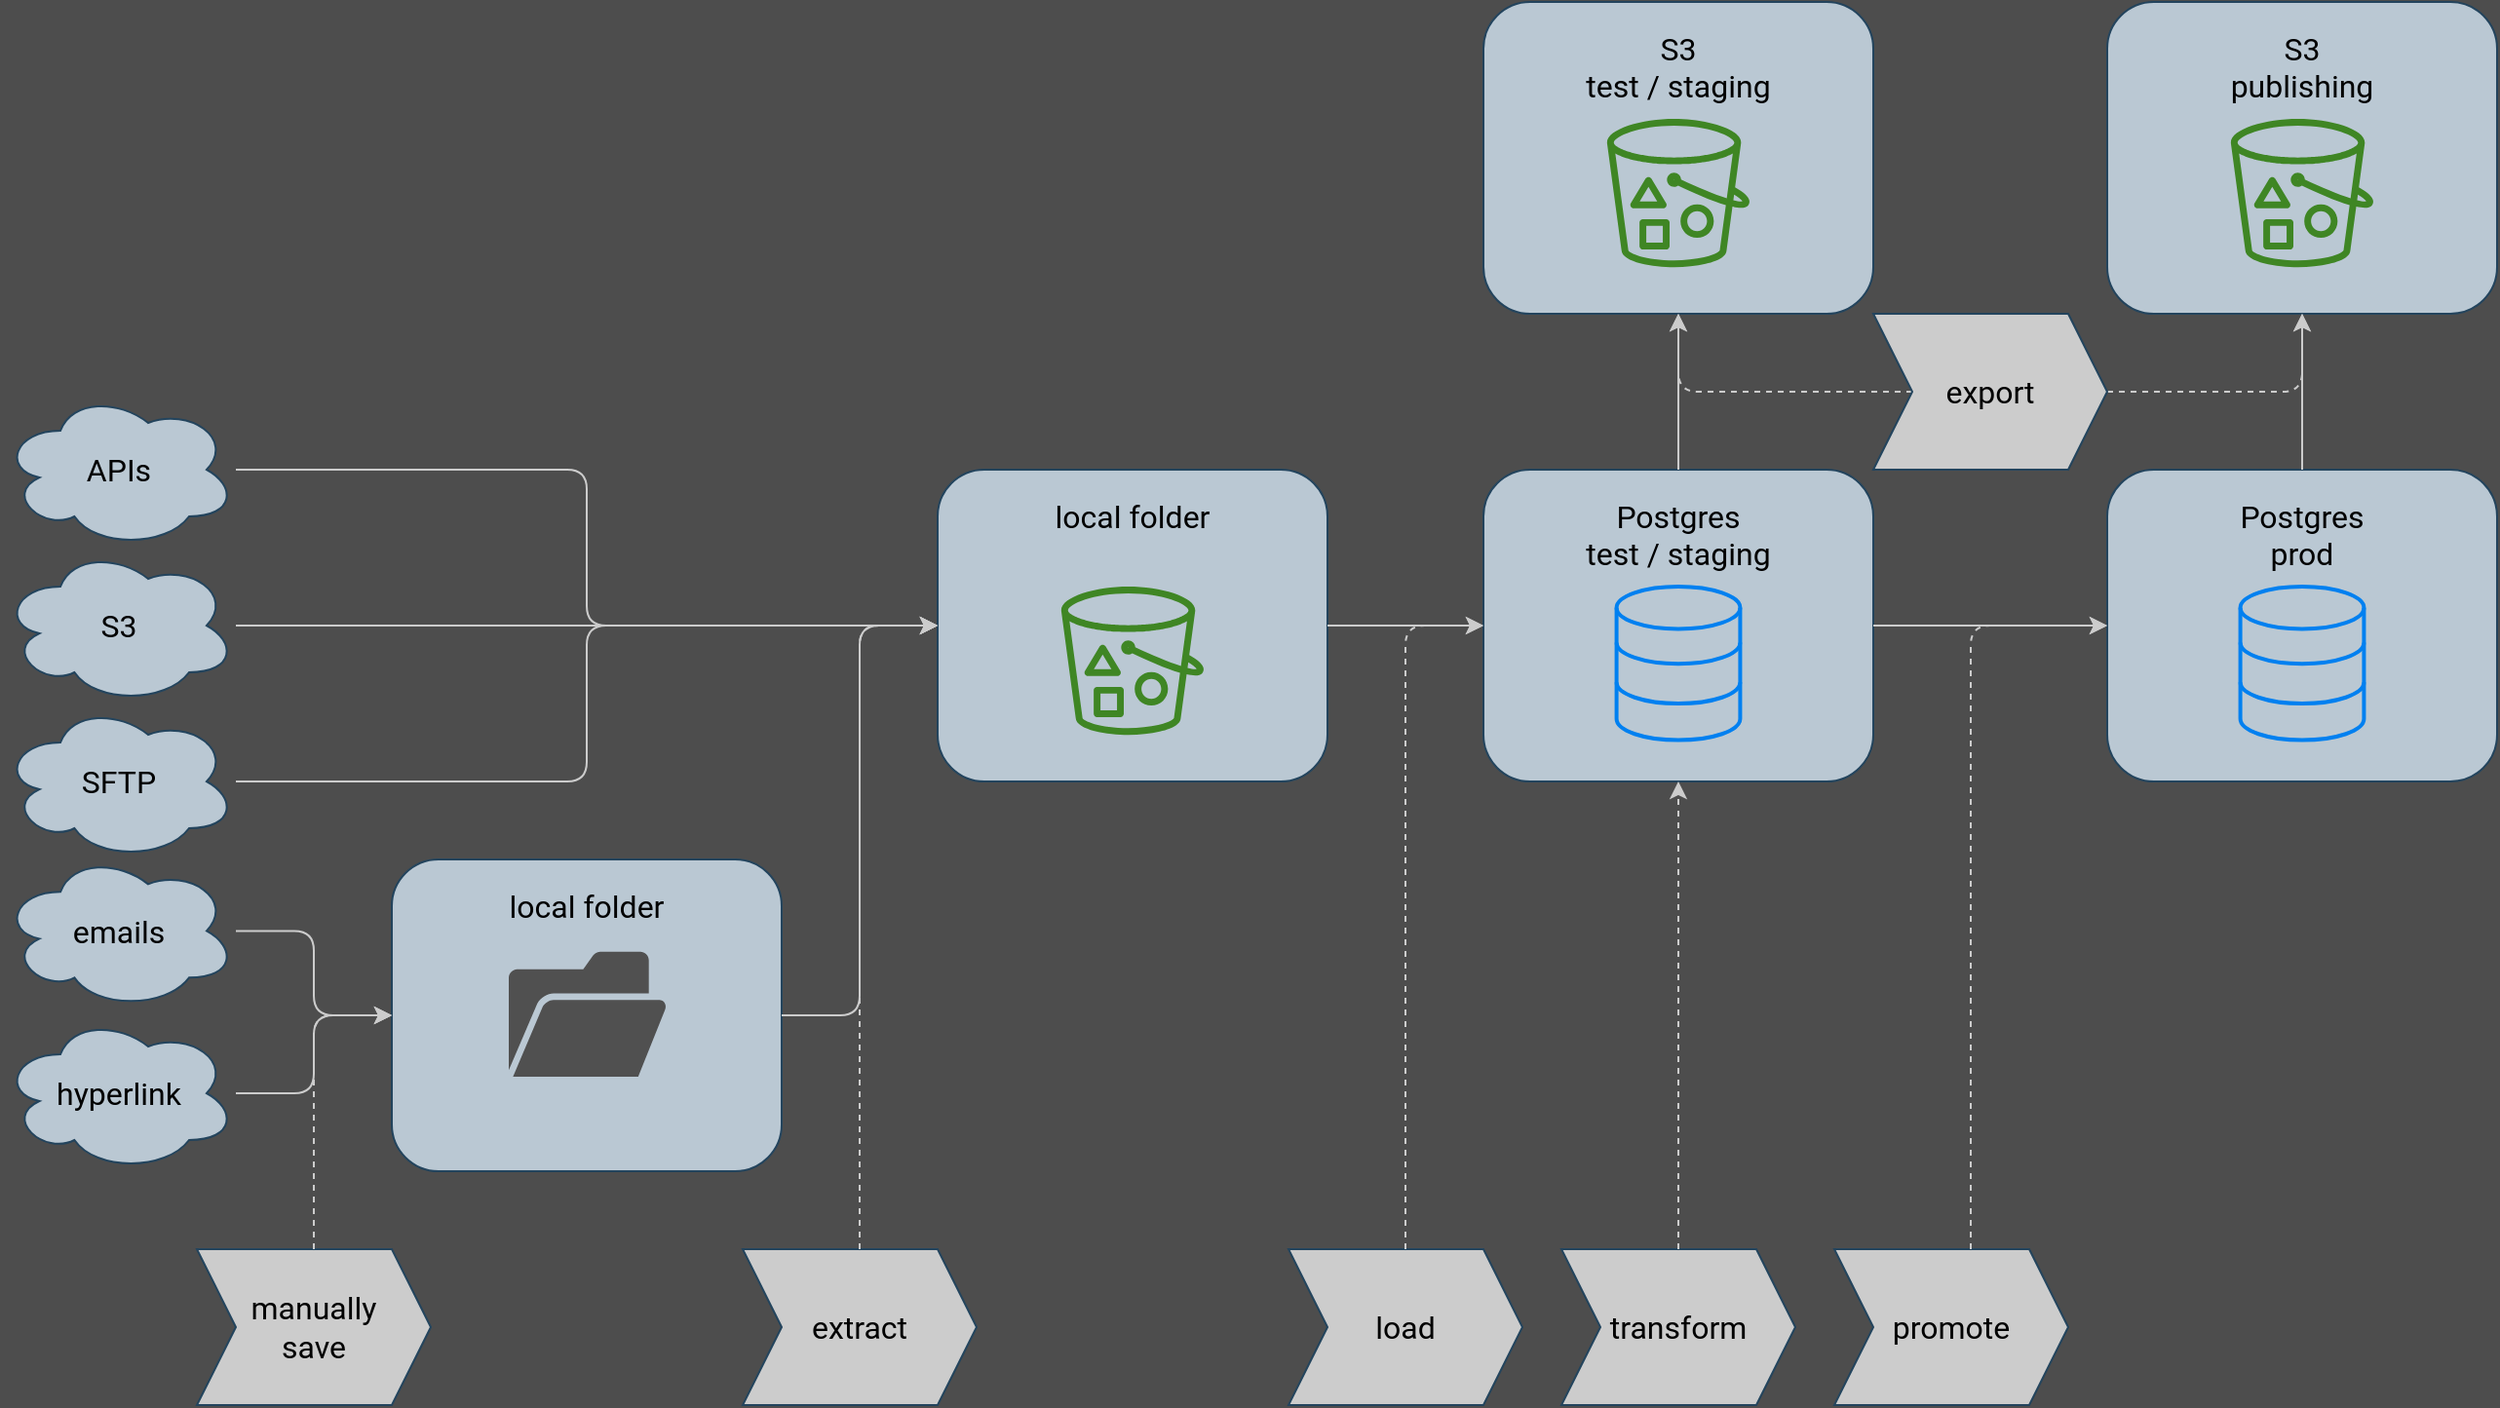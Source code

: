 <mxfile scale="1" border="40">
    <diagram id="ZGiubuzTnFsMa45nnlA5" name="Page-1">
        <mxGraphModel dx="2049" dy="1547" grid="0" gridSize="10" guides="1" tooltips="1" connect="1" arrows="1" fold="1" page="1" pageScale="1" pageWidth="1600" pageHeight="900" background="#4D4D4D" math="0" shadow="0">
            <root>
                <mxCell id="0"/>
                <mxCell id="1" parent="0"/>
                <mxCell id="186" value="" style="group" vertex="1" connectable="0" parent="1">
                    <mxGeometry x="160" y="90.0" width="1280" height="720" as="geometry"/>
                </mxCell>
                <mxCell id="29" value="APIs" style="ellipse;shape=cloud;whiteSpace=wrap;html=1;fontSize=16;fillColor=#bac8d3;strokeColor=#23445d;fontFamily=Roboto;fontSource=https%3A%2F%2Ffonts.googleapis.com%2Fcss%3Ffamily%3DRoboto;" parent="186" vertex="1">
                    <mxGeometry y="200.0" width="120" height="80" as="geometry"/>
                </mxCell>
                <mxCell id="35" value="emails" style="ellipse;shape=cloud;whiteSpace=wrap;html=1;fontSize=16;fillColor=#bac8d3;strokeColor=#23445d;fontFamily=Roboto;fontSource=https%3A%2F%2Ffonts.googleapis.com%2Fcss%3Ffamily%3DRoboto;" parent="186" vertex="1">
                    <mxGeometry y="436.68" width="120" height="80" as="geometry"/>
                </mxCell>
                <mxCell id="36" value="hyperlink" style="ellipse;shape=cloud;whiteSpace=wrap;html=1;fontSize=16;fillColor=#bac8d3;strokeColor=#23445d;fontFamily=Roboto;fontSource=https%3A%2F%2Ffonts.googleapis.com%2Fcss%3Ffamily%3DRoboto;" parent="186" vertex="1">
                    <mxGeometry y="520.0" width="120" height="80" as="geometry"/>
                </mxCell>
                <mxCell id="37" value="S3" style="ellipse;shape=cloud;whiteSpace=wrap;html=1;fontSize=16;fillColor=#bac8d3;strokeColor=#23445d;fontFamily=Roboto;fontSource=https%3A%2F%2Ffonts.googleapis.com%2Fcss%3Ffamily%3DRoboto;" parent="186" vertex="1">
                    <mxGeometry y="280.0" width="120" height="80" as="geometry"/>
                </mxCell>
                <mxCell id="54" value="manually&lt;br&gt;save" style="shape=step;perimeter=stepPerimeter;whiteSpace=wrap;html=1;fixedSize=1;fontSize=16;aspect=fixed;fillColor=#CCCCCC;strokeColor=#23445d;fontFamily=Roboto;fontSource=https%3A%2F%2Ffonts.googleapis.com%2Fcss%3Ffamily%3DRoboto;" parent="186" vertex="1">
                    <mxGeometry x="100" y="640" width="120" height="80" as="geometry"/>
                </mxCell>
                <mxCell id="56" value="extract" style="shape=step;perimeter=stepPerimeter;whiteSpace=wrap;html=1;fixedSize=1;fontSize=16;aspect=fixed;fillColor=#CCCCCC;strokeColor=#23445d;fontFamily=Roboto;fontSource=https%3A%2F%2Ffonts.googleapis.com%2Fcss%3Ffamily%3DRoboto;" parent="186" vertex="1">
                    <mxGeometry x="380" y="640" width="120" height="80" as="geometry"/>
                </mxCell>
                <mxCell id="57" value="load" style="shape=step;perimeter=stepPerimeter;whiteSpace=wrap;html=1;fixedSize=1;fontSize=16;aspect=fixed;fillColor=#CCCCCC;strokeColor=#23445d;fontFamily=Roboto;fontSource=https%3A%2F%2Ffonts.googleapis.com%2Fcss%3Ffamily%3DRoboto;" parent="186" vertex="1">
                    <mxGeometry x="660" y="640" width="120" height="80" as="geometry"/>
                </mxCell>
                <mxCell id="95" value="transform" style="shape=step;perimeter=stepPerimeter;whiteSpace=wrap;html=1;fixedSize=1;fontSize=16;aspect=fixed;fillColor=#CCCCCC;strokeColor=#23445d;fontFamily=Roboto;fontSource=https%3A%2F%2Ffonts.googleapis.com%2Fcss%3Ffamily%3DRoboto;" parent="186" vertex="1">
                    <mxGeometry x="800" y="640" width="120" height="80" as="geometry"/>
                </mxCell>
                <mxCell id="96" value="promote" style="shape=step;perimeter=stepPerimeter;whiteSpace=wrap;html=1;fixedSize=1;fontSize=16;aspect=fixed;fillColor=#CCCCCC;strokeColor=#23445d;fontFamily=Roboto;fontSource=https%3A%2F%2Ffonts.googleapis.com%2Fcss%3Ffamily%3DRoboto;" parent="186" vertex="1">
                    <mxGeometry x="940" y="640" width="120" height="80" as="geometry"/>
                </mxCell>
                <mxCell id="144" value="" style="group;fontFamily=Roboto;fontSource=https%3A%2F%2Ffonts.googleapis.com%2Fcss%3Ffamily%3DRoboto;" parent="186" vertex="1" connectable="0">
                    <mxGeometry x="200" y="440" width="200" height="160" as="geometry"/>
                </mxCell>
                <mxCell id="139" value="local folder" style="rounded=1;whiteSpace=wrap;html=1;fontFamily=Roboto;fontSize=16;fontColor=default;align=center;strokeColor=#23445d;fillColor=#bac8d3;fillStyle=solid;verticalAlign=top;spacing=10;fontSource=https%3A%2F%2Ffonts.googleapis.com%2Fcss%3Ffamily%3DRoboto;" parent="144" vertex="1">
                    <mxGeometry width="200" height="160" as="geometry"/>
                </mxCell>
                <mxCell id="143" value="" style="sketch=0;pointerEvents=1;shadow=0;dashed=0;html=1;strokeColor=none;fillColor=#505050;labelPosition=center;verticalLabelPosition=bottom;verticalAlign=top;outlineConnect=0;align=center;shape=mxgraph.office.concepts.folder_open;fontSize=16;fontFamily=Roboto;fontSource=https%3A%2F%2Ffonts.googleapis.com%2Fcss%3Ffamily%3DRoboto;" parent="144" vertex="1">
                    <mxGeometry x="60" y="47.36" width="81.46" height="64.12" as="geometry"/>
                </mxCell>
                <mxCell id="148" style="edgeStyle=orthogonalEdgeStyle;shape=connector;rounded=1;html=1;entryX=0;entryY=0.5;entryDx=0;entryDy=0;labelBackgroundColor=default;strokeColor=#CCCCCC;fontFamily=Roboto;fontSize=16;fontColor=#000000;endArrow=classic;fontSource=https%3A%2F%2Ffonts.googleapis.com%2Fcss%3Ffamily%3DRoboto;" parent="186" source="35" target="139" edge="1">
                    <mxGeometry relative="1" as="geometry"/>
                </mxCell>
                <mxCell id="147" style="edgeStyle=orthogonalEdgeStyle;html=1;entryX=0;entryY=0.5;entryDx=0;entryDy=0;strokeColor=#CCCCCC;fontSize=16;fontColor=#000000;fontFamily=Roboto;fontSource=https%3A%2F%2Ffonts.googleapis.com%2Fcss%3Ffamily%3DRoboto;" parent="186" source="36" target="139" edge="1">
                    <mxGeometry relative="1" as="geometry"/>
                </mxCell>
                <mxCell id="108" style="edgeStyle=orthogonalEdgeStyle;jumpStyle=none;html=1;fontSize=16;fontColor=#000000;elbow=vertical;dashed=1;strokeColor=#CCCCCC;entryX=0;entryY=0.5;entryDx=0;entryDy=0;fontFamily=Roboto;fontSource=https%3A%2F%2Ffonts.googleapis.com%2Fcss%3Ffamily%3DRoboto;" parent="186" source="54" target="139" edge="1">
                    <mxGeometry relative="1" as="geometry">
                        <mxPoint x="160" y="570" as="targetPoint"/>
                    </mxGeometry>
                </mxCell>
                <mxCell id="149" style="edgeStyle=orthogonalEdgeStyle;shape=connector;rounded=1;html=1;labelBackgroundColor=default;strokeColor=#CCCCCC;fontFamily=Roboto;fontSize=16;fontColor=#000000;endArrow=classic;entryX=0;entryY=0.5;entryDx=0;entryDy=0;fontSource=https%3A%2F%2Ffonts.googleapis.com%2Fcss%3Ffamily%3DRoboto;" parent="186" source="139" target="152" edge="1">
                    <mxGeometry relative="1" as="geometry">
                        <mxPoint x="450" y="350.0" as="targetPoint"/>
                    </mxGeometry>
                </mxCell>
                <mxCell id="150" value="SFTP" style="ellipse;shape=cloud;whiteSpace=wrap;html=1;fontSize=16;fillColor=#bac8d3;strokeColor=#23445d;fontFamily=Roboto;fontSource=https%3A%2F%2Ffonts.googleapis.com%2Fcss%3Ffamily%3DRoboto;" parent="186" vertex="1">
                    <mxGeometry y="360.0" width="120" height="80" as="geometry"/>
                </mxCell>
                <mxCell id="153" value="" style="group;fontFamily=Roboto;fontSource=https%3A%2F%2Ffonts.googleapis.com%2Fcss%3Ffamily%3DRoboto;" parent="186" vertex="1" connectable="0">
                    <mxGeometry x="480" y="240" width="200" height="160" as="geometry"/>
                </mxCell>
                <mxCell id="152" value="local folder" style="rounded=1;whiteSpace=wrap;html=1;fontFamily=Roboto;fontSize=16;fontColor=default;align=center;strokeColor=#23445d;fillColor=#bac8d3;fillStyle=solid;verticalAlign=top;spacing=10;fontSource=https%3A%2F%2Ffonts.googleapis.com%2Fcss%3Ffamily%3DRoboto;" parent="153" vertex="1">
                    <mxGeometry width="200" height="160" as="geometry"/>
                </mxCell>
                <mxCell id="32" value="" style="sketch=0;outlineConnect=0;fontColor=#232F3E;gradientColor=none;fillColor=#3F8624;strokeColor=none;dashed=0;verticalLabelPosition=bottom;verticalAlign=top;align=center;html=1;fontSize=16;fontStyle=0;aspect=fixed;pointerEvents=1;shape=mxgraph.aws4.bucket_with_objects;fontFamily=Roboto;fontSource=https%3A%2F%2Ffonts.googleapis.com%2Fcss%3Ffamily%3DRoboto;" parent="153" vertex="1">
                    <mxGeometry x="63.415" y="60.0" width="73.171" height="76.098" as="geometry"/>
                </mxCell>
                <mxCell id="124" style="edgeStyle=orthogonalEdgeStyle;shape=connector;rounded=1;html=1;labelBackgroundColor=default;strokeColor=#CCCCCC;fontFamily=Roboto;fontSize=16;fontColor=#000000;endArrow=classic;entryX=0;entryY=0.5;entryDx=0;entryDy=0;fontSource=https%3A%2F%2Ffonts.googleapis.com%2Fcss%3Ffamily%3DRoboto;" parent="186" source="29" target="152" edge="1">
                    <mxGeometry relative="1" as="geometry">
                        <mxPoint x="478" y="265.0" as="targetPoint"/>
                    </mxGeometry>
                </mxCell>
                <mxCell id="123" style="edgeStyle=orthogonalEdgeStyle;shape=connector;rounded=1;html=1;labelBackgroundColor=default;strokeColor=#CCCCCC;fontFamily=Roboto;fontSize=16;fontColor=#000000;endArrow=classic;entryX=0;entryY=0.5;entryDx=0;entryDy=0;fontSource=https%3A%2F%2Ffonts.googleapis.com%2Fcss%3Ffamily%3DRoboto;" parent="186" source="37" target="152" edge="1">
                    <mxGeometry relative="1" as="geometry">
                        <mxPoint x="445" y="318.0" as="targetPoint"/>
                    </mxGeometry>
                </mxCell>
                <mxCell id="109" style="edgeStyle=orthogonalEdgeStyle;jumpStyle=none;html=1;dashed=1;fontSize=16;fontColor=#000000;elbow=vertical;strokeColor=#CCCCCC;entryX=0;entryY=0.5;entryDx=0;entryDy=0;fontFamily=Roboto;fontSource=https%3A%2F%2Ffonts.googleapis.com%2Fcss%3Ffamily%3DRoboto;" parent="186" source="56" target="152" edge="1">
                    <mxGeometry relative="1" as="geometry">
                        <mxPoint x="470" y="550" as="targetPoint"/>
                    </mxGeometry>
                </mxCell>
                <mxCell id="151" style="edgeStyle=orthogonalEdgeStyle;shape=connector;rounded=1;html=1;labelBackgroundColor=default;strokeColor=#CCCCCC;fontFamily=Roboto;fontSize=16;fontColor=#000000;endArrow=classic;entryX=0;entryY=0.5;entryDx=0;entryDy=0;fontSource=https%3A%2F%2Ffonts.googleapis.com%2Fcss%3Ffamily%3DRoboto;" parent="186" source="150" target="152" edge="1">
                    <mxGeometry relative="1" as="geometry">
                        <mxPoint x="470" y="350.0" as="targetPoint"/>
                    </mxGeometry>
                </mxCell>
                <mxCell id="160" value="" style="group;fontFamily=Roboto;fontSource=https%3A%2F%2Ffonts.googleapis.com%2Fcss%3Ffamily%3DRoboto;" parent="186" vertex="1" connectable="0">
                    <mxGeometry x="760" y="240" width="200" height="160" as="geometry"/>
                </mxCell>
                <mxCell id="155" value="Postgres&lt;br&gt;test / staging" style="rounded=1;whiteSpace=wrap;html=1;fontFamily=Roboto;fontSize=16;fontColor=default;align=center;strokeColor=#23445d;fillColor=#bac8d3;fillStyle=solid;verticalAlign=top;spacing=10;fontSource=https%3A%2F%2Ffonts.googleapis.com%2Fcss%3Ffamily%3DRoboto;" parent="160" vertex="1">
                    <mxGeometry width="200" height="160" as="geometry"/>
                </mxCell>
                <mxCell id="159" value="" style="html=1;verticalLabelPosition=bottom;align=center;labelBackgroundColor=#ffffff;verticalAlign=top;strokeWidth=2;strokeColor=#0080F0;shadow=0;dashed=0;shape=mxgraph.ios7.icons.data;fontSize=16;fontColor=#000000;fillColor=none;fontFamily=Roboto;fontSource=https%3A%2F%2Ffonts.googleapis.com%2Fcss%3Ffamily%3DRoboto;" parent="160" vertex="1">
                    <mxGeometry x="68.293" y="60.0" width="63.415" height="78.81" as="geometry"/>
                </mxCell>
                <mxCell id="118" style="shape=connector;rounded=1;jumpStyle=none;html=1;dashed=1;labelBackgroundColor=default;strokeColor=#CCCCCC;fontFamily=Roboto;fontSize=16;fontColor=#000000;endArrow=classic;edgeStyle=orthogonalEdgeStyle;entryX=0;entryY=0.5;entryDx=0;entryDy=0;fontSource=https%3A%2F%2Ffonts.googleapis.com%2Fcss%3Ffamily%3DRoboto;" parent="186" source="57" target="155" edge="1">
                    <mxGeometry relative="1" as="geometry">
                        <mxPoint x="720" y="376.0" as="targetPoint"/>
                    </mxGeometry>
                </mxCell>
                <mxCell id="111" style="edgeStyle=orthogonalEdgeStyle;jumpStyle=none;html=1;dashed=1;fontSize=16;fontColor=#000000;elbow=vertical;strokeColor=#CCCCCC;entryX=0.5;entryY=1;entryDx=0;entryDy=0;fontFamily=Roboto;fontSource=https%3A%2F%2Ffonts.googleapis.com%2Fcss%3Ffamily%3DRoboto;" parent="186" source="95" target="155" edge="1">
                    <mxGeometry relative="1" as="geometry">
                        <mxPoint x="858" y="445.0" as="targetPoint"/>
                    </mxGeometry>
                </mxCell>
                <mxCell id="102" style="edgeStyle=orthogonalEdgeStyle;html=1;fontSize=16;fontColor=#000000;strokeColor=#CCCCCC;exitX=1;exitY=0.5;exitDx=0;exitDy=0;entryX=0;entryY=0.5;entryDx=0;entryDy=0;fontFamily=Roboto;fontSource=https%3A%2F%2Ffonts.googleapis.com%2Fcss%3Ffamily%3DRoboto;" parent="186" source="152" target="155" edge="1">
                    <mxGeometry relative="1" as="geometry">
                        <mxPoint x="700" y="320.0" as="sourcePoint"/>
                        <mxPoint x="737" y="286.0" as="targetPoint"/>
                    </mxGeometry>
                </mxCell>
                <mxCell id="165" value="" style="group;fontFamily=Roboto;fontSource=https%3A%2F%2Ffonts.googleapis.com%2Fcss%3Ffamily%3DRoboto;" parent="186" vertex="1" connectable="0">
                    <mxGeometry x="1080" y="240" width="200" height="160" as="geometry"/>
                </mxCell>
                <mxCell id="166" value="Postgres&lt;br&gt;prod" style="rounded=1;whiteSpace=wrap;html=1;fontFamily=Roboto;fontSize=16;fontColor=default;align=center;strokeColor=#23445d;fillColor=#bac8d3;fillStyle=solid;verticalAlign=top;spacing=10;fontSource=https%3A%2F%2Ffonts.googleapis.com%2Fcss%3Ffamily%3DRoboto;" parent="165" vertex="1">
                    <mxGeometry width="200" height="160" as="geometry"/>
                </mxCell>
                <mxCell id="167" value="" style="html=1;verticalLabelPosition=bottom;align=center;labelBackgroundColor=#ffffff;verticalAlign=top;strokeWidth=2;strokeColor=#0080F0;shadow=0;dashed=0;shape=mxgraph.ios7.icons.data;fontSize=16;fontColor=#000000;fillColor=none;fontFamily=Roboto;fontSource=https%3A%2F%2Ffonts.googleapis.com%2Fcss%3Ffamily%3DRoboto;" parent="165" vertex="1">
                    <mxGeometry x="68.293" y="60.0" width="63.415" height="78.81" as="geometry"/>
                </mxCell>
                <mxCell id="117" style="edgeStyle=orthogonalEdgeStyle;shape=connector;rounded=1;jumpStyle=none;html=1;dashed=1;labelBackgroundColor=default;strokeColor=#CCCCCC;fontFamily=Roboto;fontSize=16;fontColor=#000000;endArrow=classic;elbow=vertical;entryX=0;entryY=0.5;entryDx=0;entryDy=0;fontSource=https%3A%2F%2Ffonts.googleapis.com%2Fcss%3Ffamily%3DRoboto;" parent="186" source="96" target="166" edge="1">
                    <mxGeometry relative="1" as="geometry">
                        <mxPoint x="1008" y="320.0" as="targetPoint"/>
                        <Array as="points">
                            <mxPoint x="1010" y="320.0"/>
                        </Array>
                    </mxGeometry>
                </mxCell>
                <mxCell id="168" style="edgeStyle=orthogonalEdgeStyle;shape=connector;rounded=1;html=1;entryX=0;entryY=0.5;entryDx=0;entryDy=0;labelBackgroundColor=default;strokeColor=#CCCCCC;fontFamily=Roboto;fontSize=16;fontColor=#000000;endArrow=classic;fontSource=https%3A%2F%2Ffonts.googleapis.com%2Fcss%3Ffamily%3DRoboto;" parent="186" source="155" target="166" edge="1">
                    <mxGeometry relative="1" as="geometry"/>
                </mxCell>
                <mxCell id="172" value="" style="group;fontFamily=Roboto;fontSource=https%3A%2F%2Ffonts.googleapis.com%2Fcss%3Ffamily%3DRoboto;" parent="186" vertex="1" connectable="0">
                    <mxGeometry x="1080" width="200" height="160" as="geometry"/>
                </mxCell>
                <mxCell id="173" value="S3&lt;br&gt;publishing" style="rounded=1;whiteSpace=wrap;html=1;fontFamily=Roboto;fontSize=16;fontColor=default;align=center;strokeColor=#23445d;fillColor=#bac8d3;fillStyle=solid;verticalAlign=top;spacing=10;fontSource=https%3A%2F%2Ffonts.googleapis.com%2Fcss%3Ffamily%3DRoboto;" parent="172" vertex="1">
                    <mxGeometry width="200" height="160" as="geometry"/>
                </mxCell>
                <mxCell id="174" value="" style="sketch=0;outlineConnect=0;fontColor=#232F3E;gradientColor=none;fillColor=#3F8624;strokeColor=none;dashed=0;verticalLabelPosition=bottom;verticalAlign=top;align=center;html=1;fontSize=16;fontStyle=0;aspect=fixed;pointerEvents=1;shape=mxgraph.aws4.bucket_with_objects;fontFamily=Roboto;fontSource=https%3A%2F%2Ffonts.googleapis.com%2Fcss%3Ffamily%3DRoboto;" parent="172" vertex="1">
                    <mxGeometry x="63.415" y="60.0" width="73.171" height="76.098" as="geometry"/>
                </mxCell>
                <mxCell id="175" value="" style="group;fontFamily=Roboto;fontSource=https%3A%2F%2Ffonts.googleapis.com%2Fcss%3Ffamily%3DRoboto;" parent="186" vertex="1" connectable="0">
                    <mxGeometry x="760" width="200" height="160" as="geometry"/>
                </mxCell>
                <mxCell id="176" value="S3&lt;br&gt;test / staging" style="rounded=1;whiteSpace=wrap;html=1;fontFamily=Roboto;fontSize=16;fontColor=default;align=center;strokeColor=#23445d;fillColor=#bac8d3;fillStyle=solid;verticalAlign=top;spacing=10;fontSource=https%3A%2F%2Ffonts.googleapis.com%2Fcss%3Ffamily%3DRoboto;" parent="175" vertex="1">
                    <mxGeometry width="200" height="160" as="geometry"/>
                </mxCell>
                <mxCell id="177" value="" style="sketch=0;outlineConnect=0;fontColor=#232F3E;gradientColor=none;fillColor=#3F8624;strokeColor=none;dashed=0;verticalLabelPosition=bottom;verticalAlign=top;align=center;html=1;fontSize=16;fontStyle=0;aspect=fixed;pointerEvents=1;shape=mxgraph.aws4.bucket_with_objects;fontFamily=Roboto;fontSource=https%3A%2F%2Ffonts.googleapis.com%2Fcss%3Ffamily%3DRoboto;" parent="175" vertex="1">
                    <mxGeometry x="63.415" y="60.0" width="73.171" height="76.098" as="geometry"/>
                </mxCell>
                <mxCell id="182" style="edgeStyle=orthogonalEdgeStyle;shape=connector;rounded=1;jumpStyle=none;html=1;entryX=0.5;entryY=1;entryDx=0;entryDy=0;dashed=1;labelBackgroundColor=default;strokeColor=#CCCCCC;fontFamily=Roboto;fontSource=https%3A%2F%2Ffonts.googleapis.com%2Fcss%3Ffamily%3DRoboto;fontSize=16;fontColor=#000000;endArrow=classic;elbow=vertical;" parent="186" source="181" target="173" edge="1">
                    <mxGeometry relative="1" as="geometry">
                        <Array as="points">
                            <mxPoint x="1180" y="200.0"/>
                        </Array>
                    </mxGeometry>
                </mxCell>
                <mxCell id="183" style="edgeStyle=orthogonalEdgeStyle;shape=connector;rounded=1;jumpStyle=none;html=1;entryX=0.5;entryY=1;entryDx=0;entryDy=0;dashed=1;labelBackgroundColor=default;strokeColor=#CCCCCC;fontFamily=Roboto;fontSource=https%3A%2F%2Ffonts.googleapis.com%2Fcss%3Ffamily%3DRoboto;fontSize=16;fontColor=#000000;endArrow=classic;elbow=vertical;" parent="186" source="181" target="176" edge="1">
                    <mxGeometry relative="1" as="geometry">
                        <Array as="points">
                            <mxPoint x="860" y="200.0"/>
                        </Array>
                    </mxGeometry>
                </mxCell>
                <mxCell id="181" value="export" style="shape=step;perimeter=stepPerimeter;whiteSpace=wrap;html=1;fixedSize=1;fontSize=16;aspect=fixed;fillColor=#CCCCCC;strokeColor=#23445d;fontFamily=Roboto;fontSource=https%3A%2F%2Ffonts.googleapis.com%2Fcss%3Ffamily%3DRoboto;" parent="186" vertex="1">
                    <mxGeometry x="960" y="160.0" width="120" height="80" as="geometry"/>
                </mxCell>
                <mxCell id="184" style="edgeStyle=orthogonalEdgeStyle;shape=connector;rounded=1;html=1;entryX=0.5;entryY=1;entryDx=0;entryDy=0;labelBackgroundColor=default;strokeColor=#CCCCCC;fontFamily=Roboto;fontSource=https%3A%2F%2Ffonts.googleapis.com%2Fcss%3Ffamily%3DRoboto;fontSize=16;fontColor=#000000;endArrow=classic;" parent="186" source="155" target="176" edge="1">
                    <mxGeometry relative="1" as="geometry"/>
                </mxCell>
                <mxCell id="185" style="edgeStyle=orthogonalEdgeStyle;shape=connector;rounded=1;html=1;entryX=0.5;entryY=1;entryDx=0;entryDy=0;labelBackgroundColor=default;strokeColor=#CCCCCC;fontFamily=Roboto;fontSource=https%3A%2F%2Ffonts.googleapis.com%2Fcss%3Ffamily%3DRoboto;fontSize=16;fontColor=#000000;endArrow=classic;" parent="186" source="166" target="173" edge="1">
                    <mxGeometry relative="1" as="geometry"/>
                </mxCell>
            </root>
        </mxGraphModel>
    </diagram>
</mxfile>